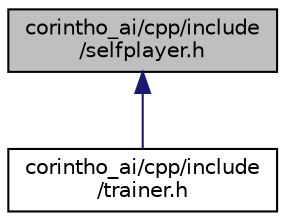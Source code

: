 digraph "corintho_ai/cpp/include/selfplayer.h"
{
 // LATEX_PDF_SIZE
  edge [fontname="Helvetica",fontsize="10",labelfontname="Helvetica",labelfontsize="10"];
  node [fontname="Helvetica",fontsize="10",shape=record];
  Node1 [label="corintho_ai/cpp/include\l/selfplayer.h",height=0.2,width=0.4,color="black", fillcolor="grey75", style="filled", fontcolor="black",tooltip=" "];
  Node1 -> Node2 [dir="back",color="midnightblue",fontsize="10",style="solid",fontname="Helvetica"];
  Node2 [label="corintho_ai/cpp/include\l/trainer.h",height=0.2,width=0.4,color="black", fillcolor="white", style="filled",URL="$trainer_8h.html",tooltip=" "];
}
